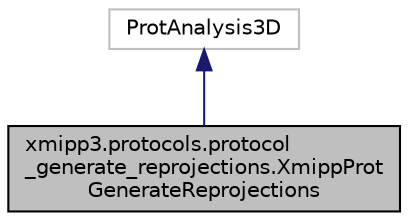 digraph "xmipp3.protocols.protocol_generate_reprojections.XmippProtGenerateReprojections"
{
  edge [fontname="Helvetica",fontsize="10",labelfontname="Helvetica",labelfontsize="10"];
  node [fontname="Helvetica",fontsize="10",shape=record];
  Node3 [label="xmipp3.protocols.protocol\l_generate_reprojections.XmippProt\lGenerateReprojections",height=0.2,width=0.4,color="black", fillcolor="grey75", style="filled", fontcolor="black"];
  Node4 -> Node3 [dir="back",color="midnightblue",fontsize="10",style="solid",fontname="Helvetica"];
  Node4 [label="ProtAnalysis3D",height=0.2,width=0.4,color="grey75", fillcolor="white", style="filled"];
}
